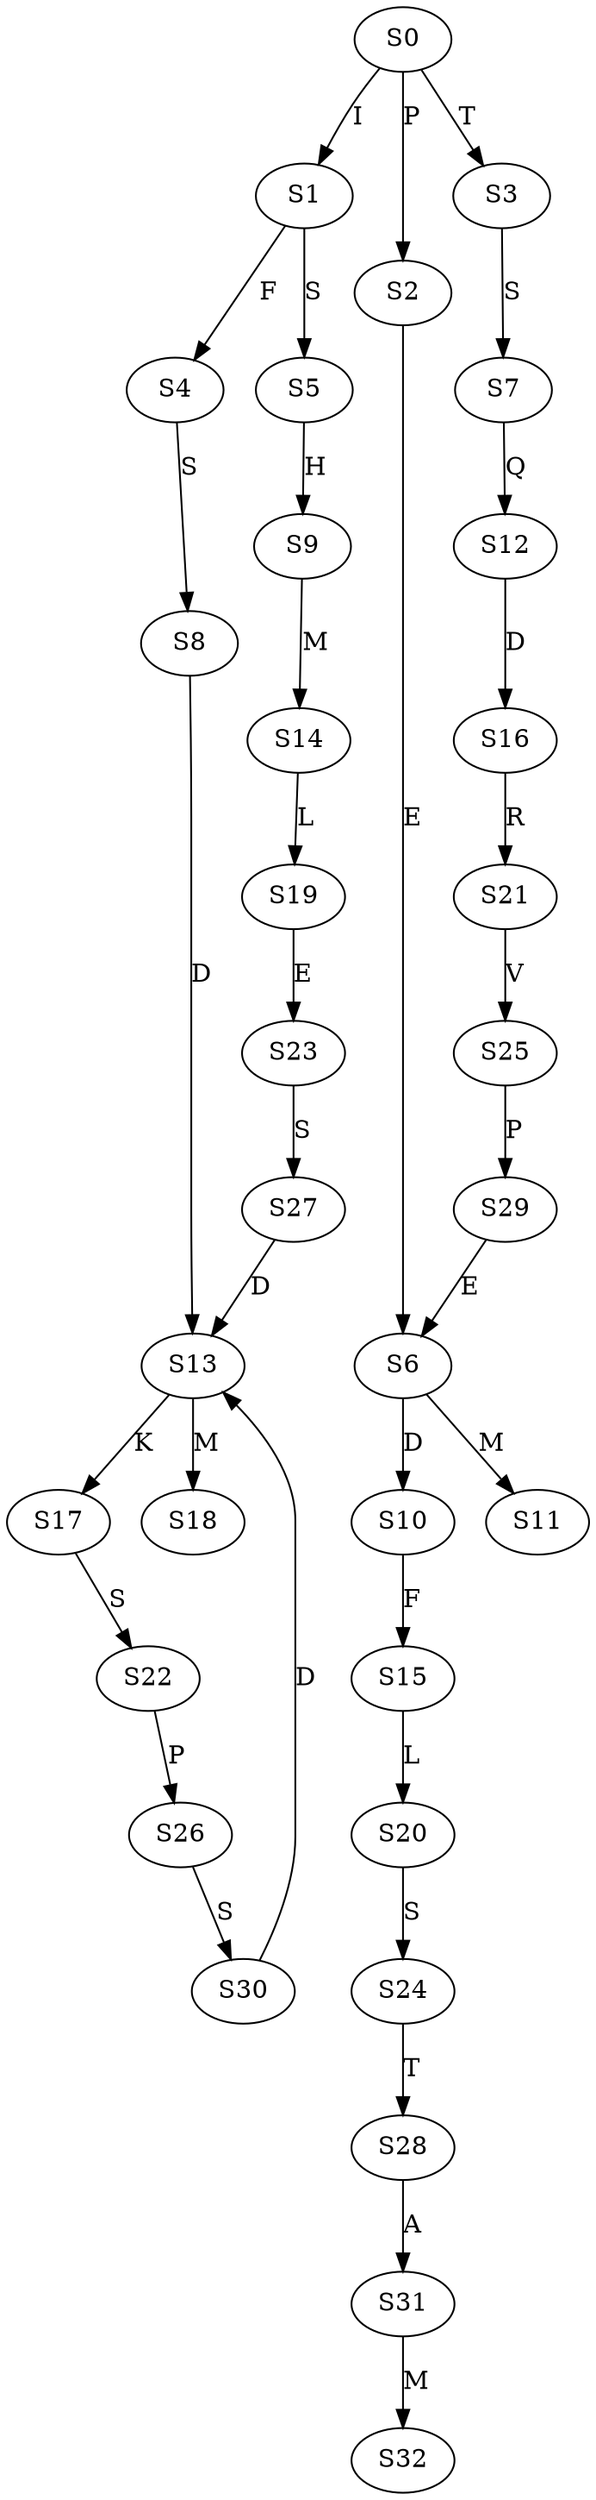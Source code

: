 strict digraph  {
	S0 -> S1 [ label = I ];
	S0 -> S2 [ label = P ];
	S0 -> S3 [ label = T ];
	S1 -> S4 [ label = F ];
	S1 -> S5 [ label = S ];
	S2 -> S6 [ label = E ];
	S3 -> S7 [ label = S ];
	S4 -> S8 [ label = S ];
	S5 -> S9 [ label = H ];
	S6 -> S10 [ label = D ];
	S6 -> S11 [ label = M ];
	S7 -> S12 [ label = Q ];
	S8 -> S13 [ label = D ];
	S9 -> S14 [ label = M ];
	S10 -> S15 [ label = F ];
	S12 -> S16 [ label = D ];
	S13 -> S17 [ label = K ];
	S13 -> S18 [ label = M ];
	S14 -> S19 [ label = L ];
	S15 -> S20 [ label = L ];
	S16 -> S21 [ label = R ];
	S17 -> S22 [ label = S ];
	S19 -> S23 [ label = E ];
	S20 -> S24 [ label = S ];
	S21 -> S25 [ label = V ];
	S22 -> S26 [ label = P ];
	S23 -> S27 [ label = S ];
	S24 -> S28 [ label = T ];
	S25 -> S29 [ label = P ];
	S26 -> S30 [ label = S ];
	S27 -> S13 [ label = D ];
	S28 -> S31 [ label = A ];
	S29 -> S6 [ label = E ];
	S30 -> S13 [ label = D ];
	S31 -> S32 [ label = M ];
}
